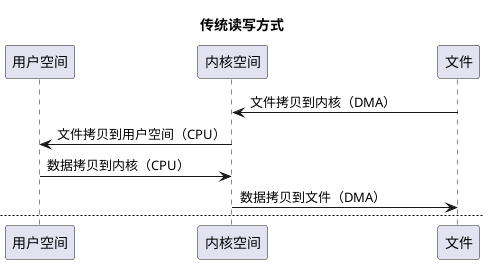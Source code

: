 @startuml


participant "用户空间" as user
participant "内核空间" as kernel
participant "文件" as file
title 传统读写方式
file -> kernel: 文件拷贝到内核（DMA）
kernel -> user: 文件拷贝到用户空间（CPU）
user -> kernel: 数据拷贝到内核（CPU）
kernel -> file: 数据拷贝到文件（DMA）


newpage mmap调用

user -> kernel: mmap调用
file -> kernel: 文件拷贝到内核（DMA）
user -> kernel: write调用
kernel -> kernel: 拷贝到其他内核其他位置（CPU）
kernel -> file: 数据通过DMA拷贝到文件（DMA）

newpage sendfile调用
user -> kernel: sendfile调用
file -> kernel: 文件拷贝到内核（DMA）
kernel -> kernel: 拷贝到其他内核其他位置（CPU）
kernel -> file: 数据通过DMA拷贝到文件（DMA）

newpage splice调用
user -> kernel: splice调用
file -> kernel: 文件拷贝到内核（DMA）
kernel -> kernel: 建立两个内核区域之间的管道
kernel -> file: 数据通过DMA拷贝到文件（DMA）

@enduml